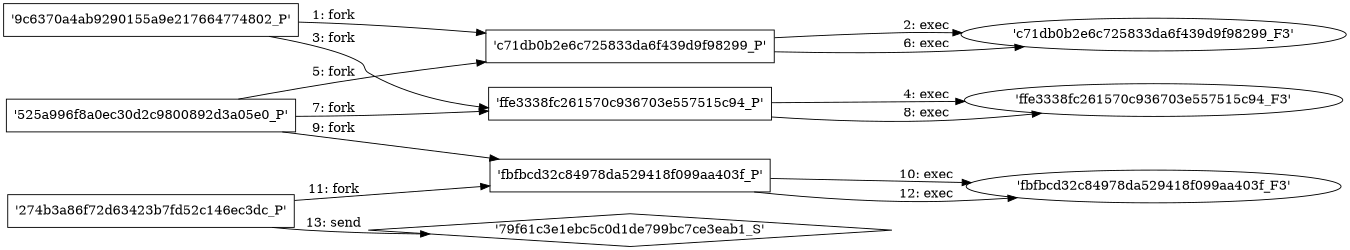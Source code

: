 digraph "D:\Learning\Paper\apt\基于CTI的攻击预警\Dataset\攻击图\ASGfromALLCTI\Business Round Table on Cybersecurity.dot" {
rankdir="LR"
size="9"
fixedsize="false"
splines="true"
nodesep=0.3
ranksep=0
fontsize=10
overlap="scalexy"
engine= "neato"
	"'9c6370a4ab9290155a9e217664774802_P'" [node_type=Process shape=box]
	"'c71db0b2e6c725833da6f439d9f98299_P'" [node_type=Process shape=box]
	"'9c6370a4ab9290155a9e217664774802_P'" -> "'c71db0b2e6c725833da6f439d9f98299_P'" [label="1: fork"]
	"'c71db0b2e6c725833da6f439d9f98299_P'" [node_type=Process shape=box]
	"'c71db0b2e6c725833da6f439d9f98299_F3'" [node_type=File shape=ellipse]
	"'c71db0b2e6c725833da6f439d9f98299_P'" -> "'c71db0b2e6c725833da6f439d9f98299_F3'" [label="2: exec"]
	"'9c6370a4ab9290155a9e217664774802_P'" [node_type=Process shape=box]
	"'ffe3338fc261570c936703e557515c94_P'" [node_type=Process shape=box]
	"'9c6370a4ab9290155a9e217664774802_P'" -> "'ffe3338fc261570c936703e557515c94_P'" [label="3: fork"]
	"'ffe3338fc261570c936703e557515c94_P'" [node_type=Process shape=box]
	"'ffe3338fc261570c936703e557515c94_F3'" [node_type=File shape=ellipse]
	"'ffe3338fc261570c936703e557515c94_P'" -> "'ffe3338fc261570c936703e557515c94_F3'" [label="4: exec"]
	"'525a996f8a0ec30d2c9800892d3a05e0_P'" [node_type=Process shape=box]
	"'c71db0b2e6c725833da6f439d9f98299_P'" [node_type=Process shape=box]
	"'525a996f8a0ec30d2c9800892d3a05e0_P'" -> "'c71db0b2e6c725833da6f439d9f98299_P'" [label="5: fork"]
	"'c71db0b2e6c725833da6f439d9f98299_P'" [node_type=Process shape=box]
	"'c71db0b2e6c725833da6f439d9f98299_F3'" [node_type=File shape=ellipse]
	"'c71db0b2e6c725833da6f439d9f98299_P'" -> "'c71db0b2e6c725833da6f439d9f98299_F3'" [label="6: exec"]
	"'525a996f8a0ec30d2c9800892d3a05e0_P'" [node_type=Process shape=box]
	"'ffe3338fc261570c936703e557515c94_P'" [node_type=Process shape=box]
	"'525a996f8a0ec30d2c9800892d3a05e0_P'" -> "'ffe3338fc261570c936703e557515c94_P'" [label="7: fork"]
	"'ffe3338fc261570c936703e557515c94_P'" [node_type=Process shape=box]
	"'ffe3338fc261570c936703e557515c94_F3'" [node_type=File shape=ellipse]
	"'ffe3338fc261570c936703e557515c94_P'" -> "'ffe3338fc261570c936703e557515c94_F3'" [label="8: exec"]
	"'525a996f8a0ec30d2c9800892d3a05e0_P'" [node_type=Process shape=box]
	"'fbfbcd32c84978da529418f099aa403f_P'" [node_type=Process shape=box]
	"'525a996f8a0ec30d2c9800892d3a05e0_P'" -> "'fbfbcd32c84978da529418f099aa403f_P'" [label="9: fork"]
	"'fbfbcd32c84978da529418f099aa403f_P'" [node_type=Process shape=box]
	"'fbfbcd32c84978da529418f099aa403f_F3'" [node_type=File shape=ellipse]
	"'fbfbcd32c84978da529418f099aa403f_P'" -> "'fbfbcd32c84978da529418f099aa403f_F3'" [label="10: exec"]
	"'274b3a86f72d63423b7fd52c146ec3dc_P'" [node_type=Process shape=box]
	"'fbfbcd32c84978da529418f099aa403f_P'" [node_type=Process shape=box]
	"'274b3a86f72d63423b7fd52c146ec3dc_P'" -> "'fbfbcd32c84978da529418f099aa403f_P'" [label="11: fork"]
	"'fbfbcd32c84978da529418f099aa403f_P'" [node_type=Process shape=box]
	"'fbfbcd32c84978da529418f099aa403f_F3'" [node_type=File shape=ellipse]
	"'fbfbcd32c84978da529418f099aa403f_P'" -> "'fbfbcd32c84978da529418f099aa403f_F3'" [label="12: exec"]
	"'79f61c3e1ebc5c0d1de799bc7ce3eab1_S'" [node_type=Socket shape=diamond]
	"'274b3a86f72d63423b7fd52c146ec3dc_P'" [node_type=Process shape=box]
	"'274b3a86f72d63423b7fd52c146ec3dc_P'" -> "'79f61c3e1ebc5c0d1de799bc7ce3eab1_S'" [label="13: send"]
}

